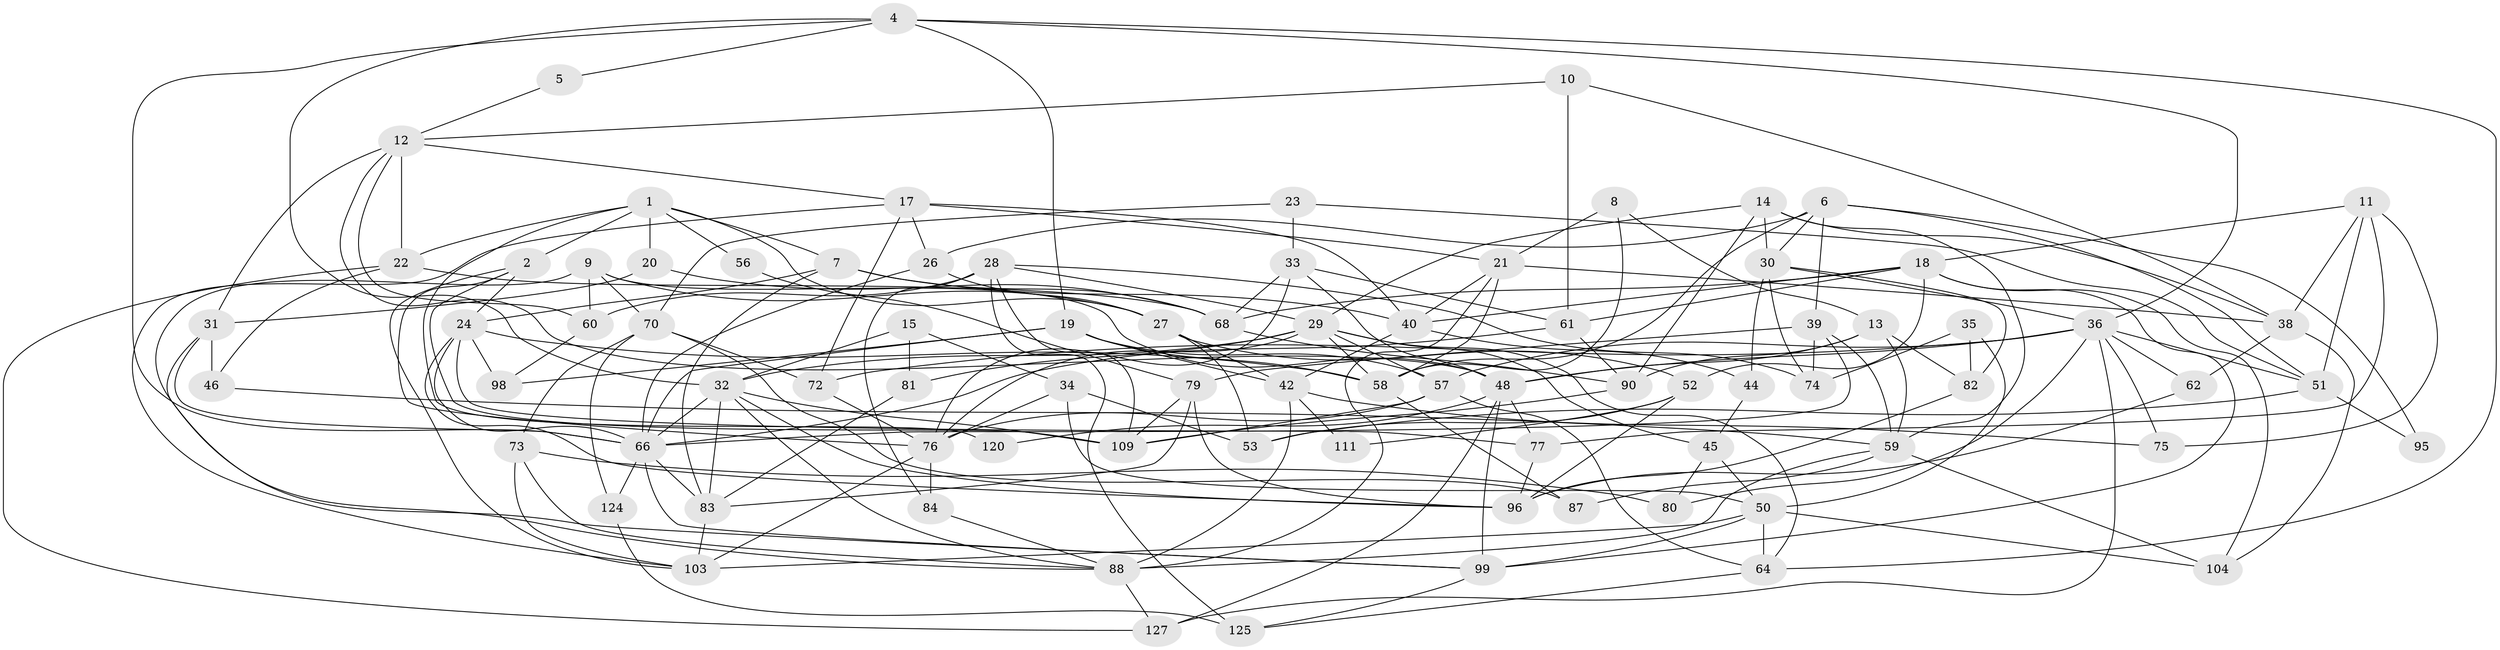// original degree distribution, {4: 0.24806201550387597, 2: 0.10077519379844961, 5: 0.1937984496124031, 3: 0.32558139534883723, 6: 0.09302325581395349, 7: 0.023255813953488372, 8: 0.007751937984496124, 10: 0.007751937984496124}
// Generated by graph-tools (version 1.1) at 2025/11/02/27/25 16:11:22]
// undirected, 83 vertices, 209 edges
graph export_dot {
graph [start="1"]
  node [color=gray90,style=filled];
  1 [super="+47"];
  2 [super="+3"];
  4 [super="+115"];
  5;
  6;
  7 [super="+65"];
  8;
  9 [super="+116"];
  10;
  11 [super="+16"];
  12 [super="+25"];
  13;
  14 [super="+67"];
  15;
  17 [super="+49"];
  18 [super="+69"];
  19 [super="+121"];
  20 [super="+71"];
  21 [super="+37"];
  22 [super="+41"];
  23;
  24 [super="+118"];
  26;
  27 [super="+55"];
  28 [super="+129"];
  29 [super="+117"];
  30 [super="+101"];
  31;
  32 [super="+107"];
  33;
  34 [super="+43"];
  35;
  36 [super="+54"];
  38 [super="+108"];
  39;
  40 [super="+100"];
  42 [super="+93"];
  44;
  45;
  46;
  48 [super="+78"];
  50 [super="+106"];
  51 [super="+63"];
  52;
  53 [super="+91"];
  56;
  57;
  58 [super="+113"];
  59 [super="+112"];
  60;
  61 [super="+86"];
  62;
  64 [super="+89"];
  66 [super="+94"];
  68 [super="+85"];
  70 [super="+102"];
  72 [super="+110"];
  73;
  74;
  75;
  76 [super="+123"];
  77;
  79 [super="+128"];
  80;
  81;
  82;
  83 [super="+92"];
  84;
  87;
  88 [super="+105"];
  90 [super="+119"];
  95;
  96 [super="+97"];
  98;
  99 [super="+126"];
  103 [super="+114"];
  104;
  109 [super="+122"];
  111;
  120;
  124;
  125;
  127;
  1 -- 56;
  1 -- 20;
  1 -- 27;
  1 -- 2;
  1 -- 7;
  1 -- 120;
  1 -- 22;
  2 -- 76;
  2 -- 103;
  2 -- 24;
  2 -- 109;
  4 -- 32;
  4 -- 19;
  4 -- 64;
  4 -- 66;
  4 -- 5;
  4 -- 36;
  5 -- 12;
  6 -- 26;
  6 -- 39;
  6 -- 51;
  6 -- 95;
  6 -- 30;
  6 -- 58;
  7 -- 40;
  7 -- 24;
  7 -- 83;
  7 -- 68;
  8 -- 13;
  8 -- 21;
  8 -- 58;
  9 -- 48;
  9 -- 70;
  9 -- 27;
  9 -- 60;
  9 -- 99;
  10 -- 61;
  10 -- 12;
  10 -- 38;
  11 -- 38;
  11 -- 77;
  11 -- 75;
  11 -- 18;
  11 -- 51;
  12 -- 31;
  12 -- 48;
  12 -- 60;
  12 -- 17;
  12 -- 22;
  13 -- 82;
  13 -- 48;
  13 -- 90;
  13 -- 59;
  14 -- 30 [weight=2];
  14 -- 38;
  14 -- 90;
  14 -- 59;
  14 -- 29;
  15 -- 81;
  15 -- 32;
  15 -- 34;
  17 -- 40;
  17 -- 26;
  17 -- 103;
  17 -- 72;
  17 -- 21;
  18 -- 52;
  18 -- 68;
  18 -- 104;
  18 -- 61;
  18 -- 99;
  18 -- 40;
  19 -- 57;
  19 -- 66 [weight=2];
  19 -- 42;
  19 -- 58;
  19 -- 98;
  20 -- 31;
  20 -- 68;
  21 -- 38;
  21 -- 40;
  21 -- 88;
  21 -- 58;
  22 -- 127;
  22 -- 46;
  22 -- 68;
  23 -- 33;
  23 -- 70;
  23 -- 51;
  24 -- 98;
  24 -- 77;
  24 -- 96;
  24 -- 66;
  24 -- 58;
  26 -- 27;
  26 -- 66;
  27 -- 52;
  27 -- 53;
  27 -- 42;
  28 -- 84;
  28 -- 60;
  28 -- 125;
  28 -- 74;
  28 -- 109;
  28 -- 29;
  29 -- 45;
  29 -- 76;
  29 -- 81;
  29 -- 57;
  29 -- 58;
  29 -- 64;
  29 -- 32;
  30 -- 74;
  30 -- 44;
  30 -- 82;
  30 -- 36;
  31 -- 66;
  31 -- 88;
  31 -- 46;
  32 -- 66;
  32 -- 83;
  32 -- 109;
  32 -- 96;
  32 -- 88;
  33 -- 68;
  33 -- 76;
  33 -- 48;
  33 -- 61;
  34 -- 53;
  34 -- 76;
  34 -- 50;
  35 -- 50;
  35 -- 82;
  35 -- 74;
  36 -- 57;
  36 -- 72;
  36 -- 75;
  36 -- 48;
  36 -- 80;
  36 -- 62;
  36 -- 127;
  36 -- 51;
  38 -- 104;
  38 -- 62;
  39 -- 66;
  39 -- 74;
  39 -- 79;
  39 -- 59;
  40 -- 44;
  40 -- 42;
  42 -- 75;
  42 -- 88;
  42 -- 111;
  44 -- 45;
  45 -- 80;
  45 -- 50;
  46 -- 59;
  48 -- 77;
  48 -- 120;
  48 -- 127;
  48 -- 99;
  50 -- 64;
  50 -- 104;
  50 -- 103;
  50 -- 99;
  51 -- 53;
  51 -- 95;
  52 -- 96;
  52 -- 53;
  52 -- 111;
  56 -- 79;
  57 -- 109;
  57 -- 76;
  57 -- 64;
  58 -- 87;
  59 -- 88;
  59 -- 87;
  59 -- 104;
  60 -- 98;
  61 -- 66;
  61 -- 90;
  62 -- 96;
  64 -- 125;
  66 -- 83;
  66 -- 99;
  66 -- 124;
  68 -- 90;
  70 -- 87;
  70 -- 72;
  70 -- 73;
  70 -- 124;
  72 -- 76;
  73 -- 103;
  73 -- 80;
  73 -- 88;
  76 -- 84;
  76 -- 103;
  77 -- 96;
  79 -- 96;
  79 -- 109;
  79 -- 83;
  81 -- 83;
  82 -- 96;
  83 -- 103;
  84 -- 88;
  88 -- 127;
  90 -- 109;
  99 -- 125;
  124 -- 125;
}
